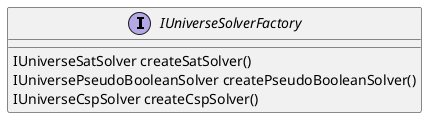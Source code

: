 @startuml
interface IUniverseSolverFactory
IUniverseSolverFactory : IUniverseSatSolver createSatSolver()
IUniverseSolverFactory : IUniversePseudoBooleanSolver createPseudoBooleanSolver()
IUniverseSolverFactory :  IUniverseCspSolver createCspSolver()
@enduml